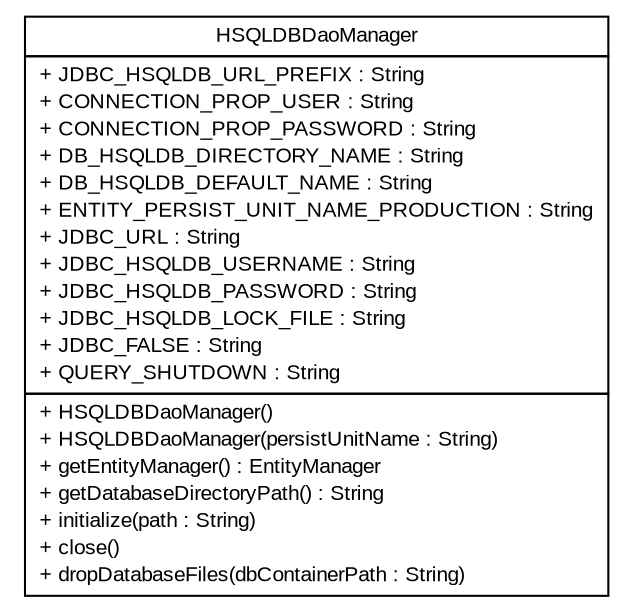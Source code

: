 #!/usr/local/bin/dot
#
# Class diagram 
# Generated by UMLGraph version R5_6-24-gf6e263 (http://www.umlgraph.org/)
#

digraph G {
	edge [fontname="arial",fontsize=10,labelfontname="arial",labelfontsize=10];
	node [fontname="arial",fontsize=10,shape=plaintext];
	nodesep=0.25;
	ranksep=0.5;
	// gov.sandia.cf.dao.hsqldb.HSQLDBDaoManager
	c7990 [label=<<table title="gov.sandia.cf.dao.hsqldb.HSQLDBDaoManager" border="0" cellborder="1" cellspacing="0" cellpadding="2" port="p" href="./HSQLDBDaoManager.html">
		<tr><td><table border="0" cellspacing="0" cellpadding="1">
<tr><td align="center" balign="center"> HSQLDBDaoManager </td></tr>
		</table></td></tr>
		<tr><td><table border="0" cellspacing="0" cellpadding="1">
<tr><td align="left" balign="left"> + JDBC_HSQLDB_URL_PREFIX : String </td></tr>
<tr><td align="left" balign="left"> + CONNECTION_PROP_USER : String </td></tr>
<tr><td align="left" balign="left"> + CONNECTION_PROP_PASSWORD : String </td></tr>
<tr><td align="left" balign="left"> + DB_HSQLDB_DIRECTORY_NAME : String </td></tr>
<tr><td align="left" balign="left"> + DB_HSQLDB_DEFAULT_NAME : String </td></tr>
<tr><td align="left" balign="left"> + ENTITY_PERSIST_UNIT_NAME_PRODUCTION : String </td></tr>
<tr><td align="left" balign="left"> + JDBC_URL : String </td></tr>
<tr><td align="left" balign="left"> + JDBC_HSQLDB_USERNAME : String </td></tr>
<tr><td align="left" balign="left"> + JDBC_HSQLDB_PASSWORD : String </td></tr>
<tr><td align="left" balign="left"> + JDBC_HSQLDB_LOCK_FILE : String </td></tr>
<tr><td align="left" balign="left"> + JDBC_FALSE : String </td></tr>
<tr><td align="left" balign="left"> + QUERY_SHUTDOWN : String </td></tr>
		</table></td></tr>
		<tr><td><table border="0" cellspacing="0" cellpadding="1">
<tr><td align="left" balign="left"> + HSQLDBDaoManager() </td></tr>
<tr><td align="left" balign="left"> + HSQLDBDaoManager(persistUnitName : String) </td></tr>
<tr><td align="left" balign="left"> + getEntityManager() : EntityManager </td></tr>
<tr><td align="left" balign="left"> + getDatabaseDirectoryPath() : String </td></tr>
<tr><td align="left" balign="left"> + initialize(path : String) </td></tr>
<tr><td align="left" balign="left"> + close() </td></tr>
<tr><td align="left" balign="left"> + dropDatabaseFiles(dbContainerPath : String) </td></tr>
		</table></td></tr>
		</table>>, URL="./HSQLDBDaoManager.html", fontname="arial", fontcolor="black", fontsize=10.0];
}

